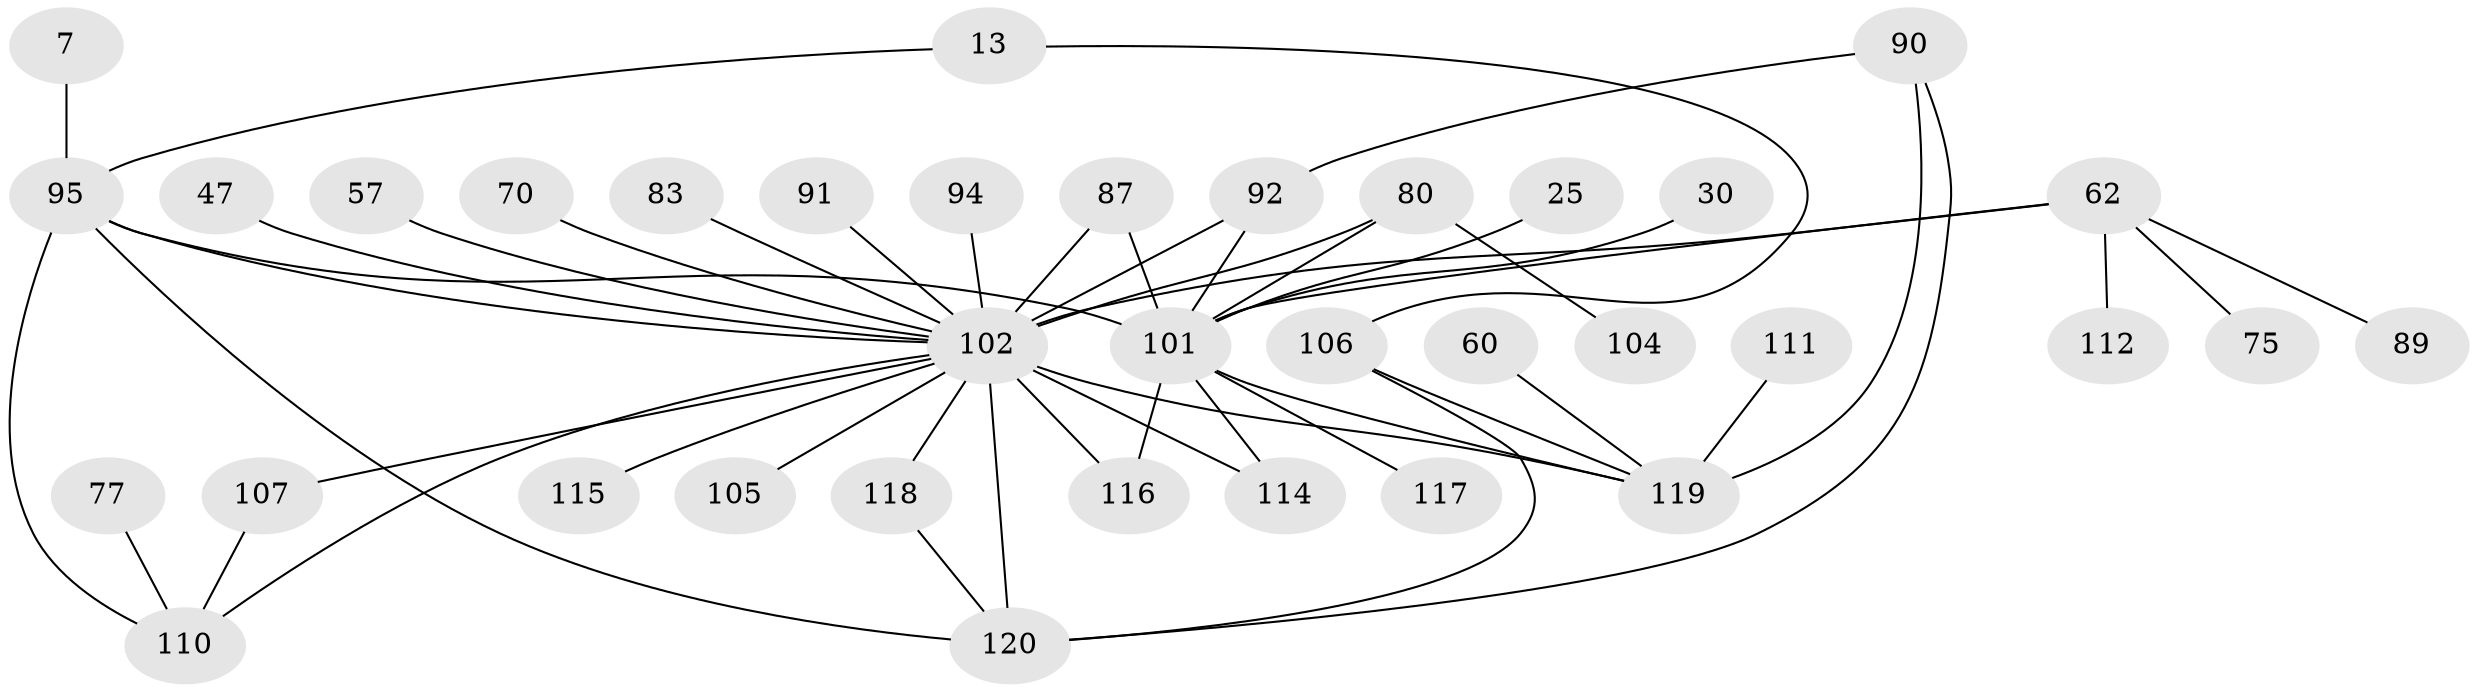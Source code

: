 // original degree distribution, {6: 0.041666666666666664, 7: 0.016666666666666666, 3: 0.19166666666666668, 5: 0.05, 8: 0.008333333333333333, 1: 0.25, 4: 0.15, 9: 0.008333333333333333, 2: 0.2833333333333333}
// Generated by graph-tools (version 1.1) at 2025/45/03/04/25 21:45:53]
// undirected, 36 vertices, 50 edges
graph export_dot {
graph [start="1"]
  node [color=gray90,style=filled];
  7;
  13;
  25;
  30 [super="+29"];
  47 [super="+41"];
  57 [super="+46"];
  60;
  62 [super="+58"];
  70;
  75;
  77 [super="+73"];
  80 [super="+67+74+61"];
  83;
  87 [super="+33+28"];
  89;
  90;
  91;
  92 [super="+82"];
  94;
  95 [super="+4+3"];
  101 [super="+59+44+64"];
  102 [super="+24+21+31+43+48+51+71+98+72"];
  104;
  105;
  106 [super="+97"];
  107 [super="+93"];
  110 [super="+52+100+103"];
  111 [super="+78"];
  112;
  114 [super="+40"];
  115 [super="+108"];
  116 [super="+15+32+84+109"];
  117;
  118;
  119 [super="+96+99+79"];
  120 [super="+85+113+8"];
  7 -- 95;
  13 -- 106;
  13 -- 95;
  25 -- 101;
  30 -- 101;
  47 -- 102;
  57 -- 102;
  60 -- 119;
  62 -- 75;
  62 -- 112;
  62 -- 89;
  62 -- 101 [weight=4];
  62 -- 102 [weight=3];
  70 -- 102;
  77 -- 110;
  80 -- 104;
  80 -- 101 [weight=2];
  80 -- 102 [weight=3];
  83 -- 102;
  87 -- 101 [weight=2];
  87 -- 102 [weight=2];
  90 -- 120;
  90 -- 119 [weight=2];
  90 -- 92;
  91 -- 102;
  92 -- 102 [weight=3];
  92 -- 101;
  94 -- 102;
  95 -- 101 [weight=3];
  95 -- 102 [weight=4];
  95 -- 110 [weight=3];
  95 -- 120 [weight=2];
  101 -- 119 [weight=2];
  101 -- 116 [weight=2];
  101 -- 117;
  101 -- 114;
  102 -- 110 [weight=3];
  102 -- 115 [weight=2];
  102 -- 114;
  102 -- 116 [weight=2];
  102 -- 120;
  102 -- 105;
  102 -- 107;
  102 -- 118;
  102 -- 119 [weight=3];
  106 -- 119;
  106 -- 120 [weight=2];
  107 -- 110;
  111 -- 119;
  118 -- 120;
}
